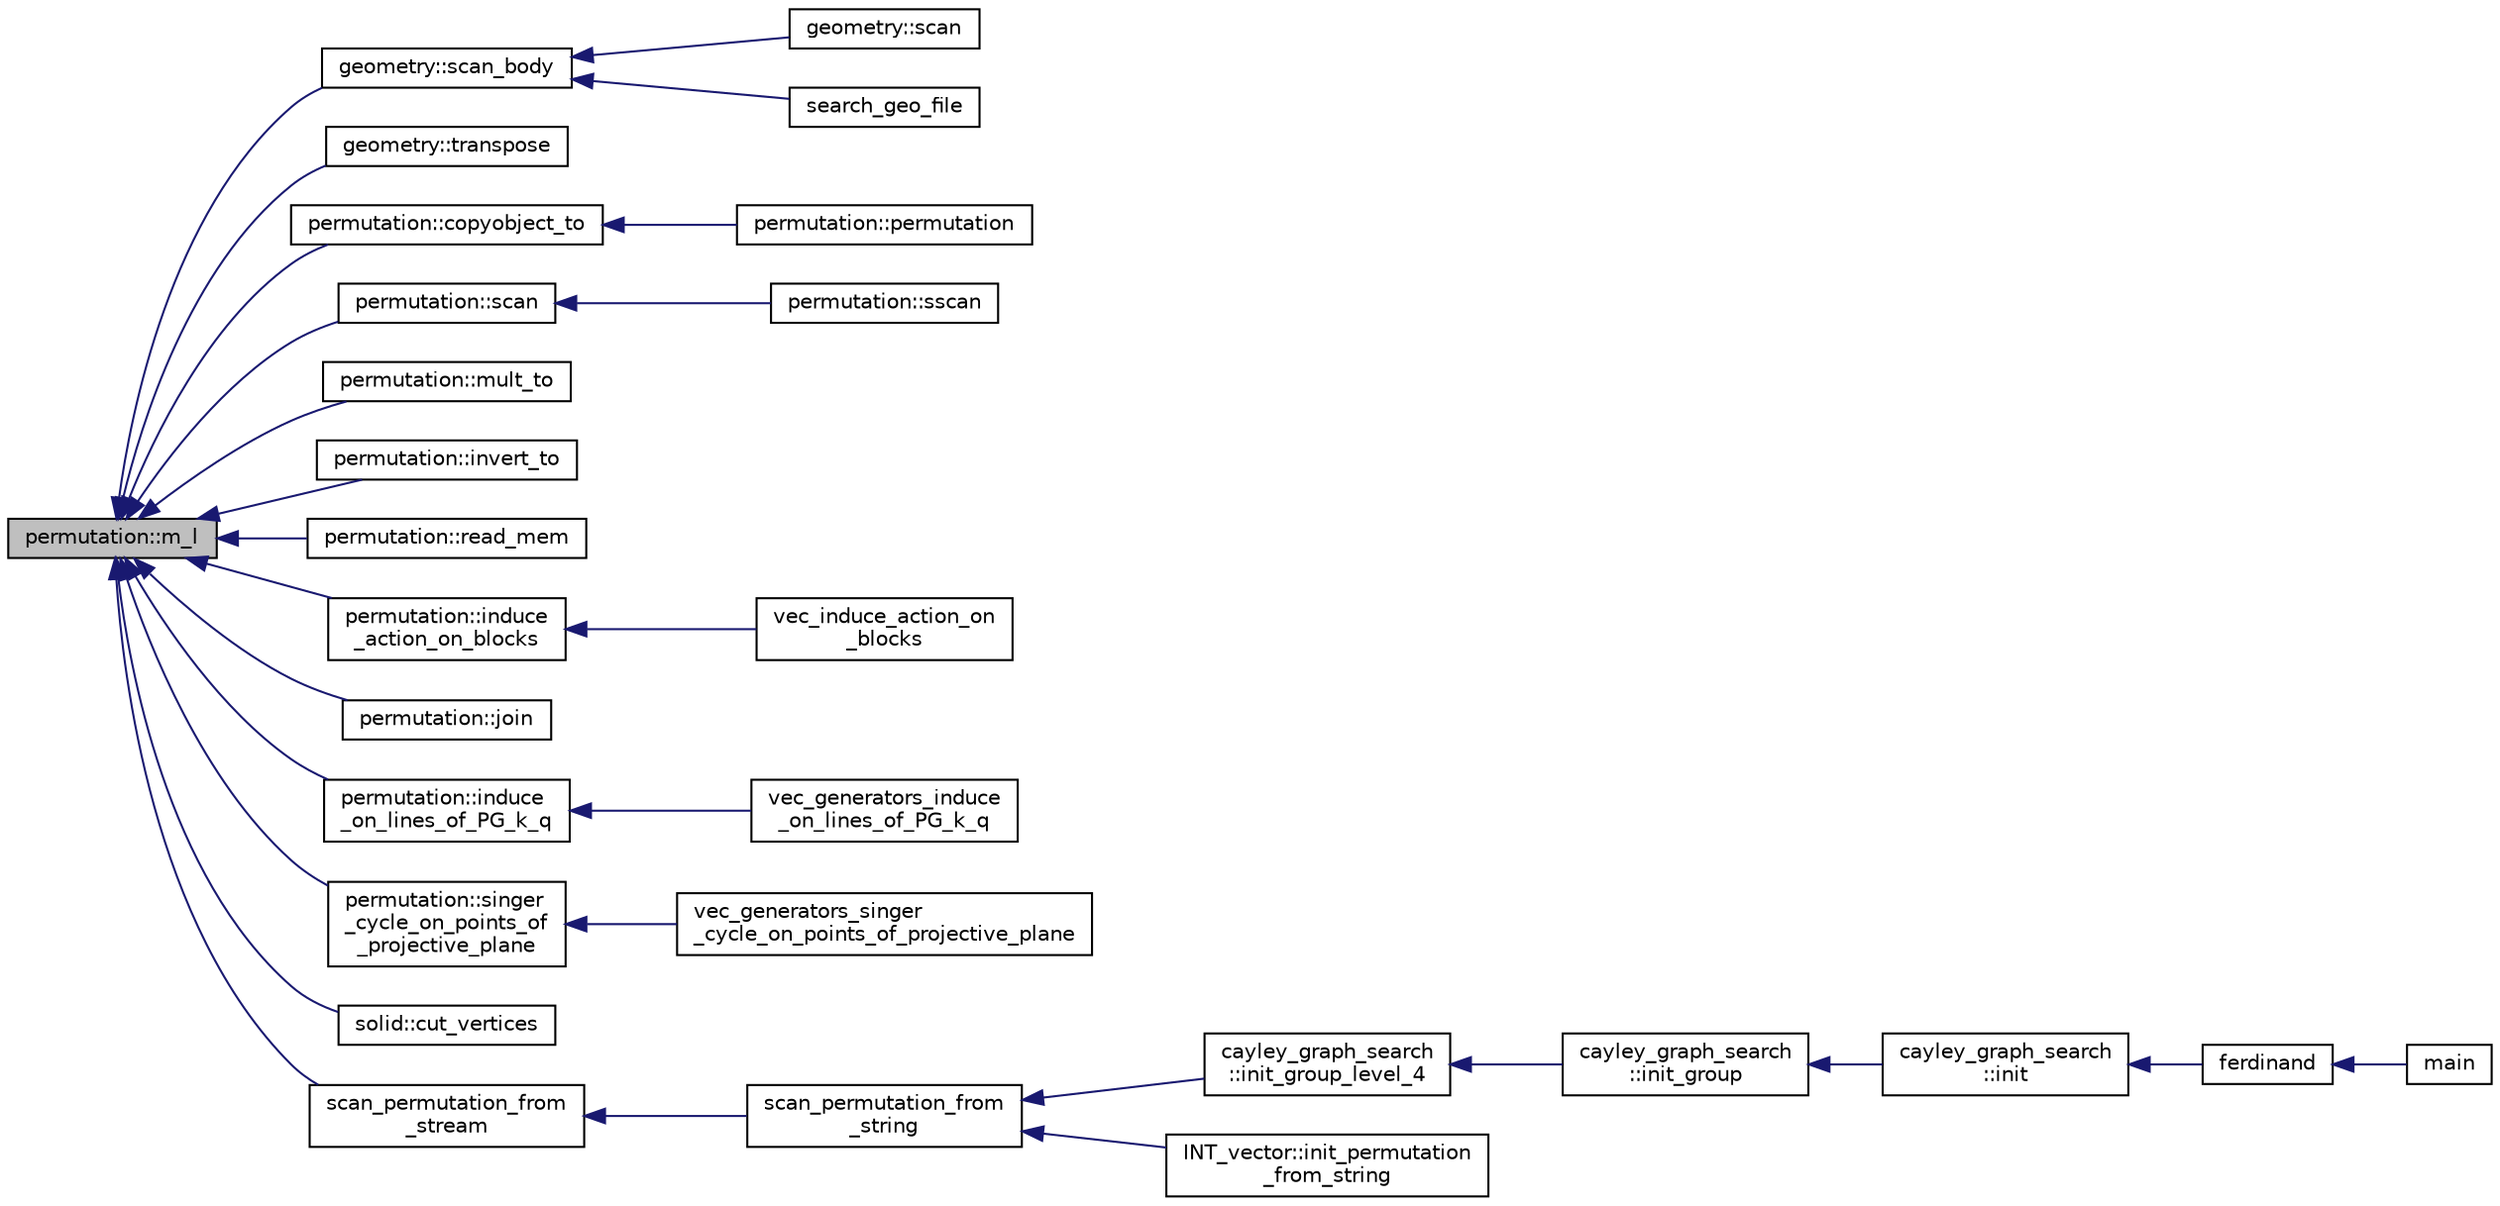 digraph "permutation::m_l"
{
  edge [fontname="Helvetica",fontsize="10",labelfontname="Helvetica",labelfontsize="10"];
  node [fontname="Helvetica",fontsize="10",shape=record];
  rankdir="LR";
  Node1666 [label="permutation::m_l",height=0.2,width=0.4,color="black", fillcolor="grey75", style="filled", fontcolor="black"];
  Node1666 -> Node1667 [dir="back",color="midnightblue",fontsize="10",style="solid",fontname="Helvetica"];
  Node1667 [label="geometry::scan_body",height=0.2,width=0.4,color="black", fillcolor="white", style="filled",URL="$da/d44/classgeometry.html#a71bc2e3a3f4ca02e8518ab5518a4e0df"];
  Node1667 -> Node1668 [dir="back",color="midnightblue",fontsize="10",style="solid",fontname="Helvetica"];
  Node1668 [label="geometry::scan",height=0.2,width=0.4,color="black", fillcolor="white", style="filled",URL="$da/d44/classgeometry.html#ac6f757d1a8855800d3da3fa1e83e812d"];
  Node1667 -> Node1669 [dir="back",color="midnightblue",fontsize="10",style="solid",fontname="Helvetica"];
  Node1669 [label="search_geo_file",height=0.2,width=0.4,color="black", fillcolor="white", style="filled",URL="$d6/d4a/geometry_8_c.html#a11af609febe3a9db20d8236af36928c5"];
  Node1666 -> Node1670 [dir="back",color="midnightblue",fontsize="10",style="solid",fontname="Helvetica"];
  Node1670 [label="geometry::transpose",height=0.2,width=0.4,color="black", fillcolor="white", style="filled",URL="$da/d44/classgeometry.html#ad7132289ee0bc683f8c00c6762bb5035"];
  Node1666 -> Node1671 [dir="back",color="midnightblue",fontsize="10",style="solid",fontname="Helvetica"];
  Node1671 [label="permutation::copyobject_to",height=0.2,width=0.4,color="black", fillcolor="white", style="filled",URL="$d0/d08/classpermutation.html#aed08e7ec26ec8ba0ed8c656a819ce43a"];
  Node1671 -> Node1672 [dir="back",color="midnightblue",fontsize="10",style="solid",fontname="Helvetica"];
  Node1672 [label="permutation::permutation",height=0.2,width=0.4,color="black", fillcolor="white", style="filled",URL="$d0/d08/classpermutation.html#a501f039c465ea7d47e6e0c0a165caa15"];
  Node1666 -> Node1673 [dir="back",color="midnightblue",fontsize="10",style="solid",fontname="Helvetica"];
  Node1673 [label="permutation::scan",height=0.2,width=0.4,color="black", fillcolor="white", style="filled",URL="$d0/d08/classpermutation.html#a826e0fbc7234cbbff949d3e31a863d0a"];
  Node1673 -> Node1674 [dir="back",color="midnightblue",fontsize="10",style="solid",fontname="Helvetica"];
  Node1674 [label="permutation::sscan",height=0.2,width=0.4,color="black", fillcolor="white", style="filled",URL="$d0/d08/classpermutation.html#a7074b329f809b23ba083e1a74b90bd03"];
  Node1666 -> Node1675 [dir="back",color="midnightblue",fontsize="10",style="solid",fontname="Helvetica"];
  Node1675 [label="permutation::mult_to",height=0.2,width=0.4,color="black", fillcolor="white", style="filled",URL="$d0/d08/classpermutation.html#abbd320f211ed730261c31fecd5a567bb"];
  Node1666 -> Node1676 [dir="back",color="midnightblue",fontsize="10",style="solid",fontname="Helvetica"];
  Node1676 [label="permutation::invert_to",height=0.2,width=0.4,color="black", fillcolor="white", style="filled",URL="$d0/d08/classpermutation.html#a1209ecbc8fdb0320a38218bd0c15c5fa"];
  Node1666 -> Node1677 [dir="back",color="midnightblue",fontsize="10",style="solid",fontname="Helvetica"];
  Node1677 [label="permutation::read_mem",height=0.2,width=0.4,color="black", fillcolor="white", style="filled",URL="$d0/d08/classpermutation.html#ad3c756e8f0db2c95dfa7e6834c4bbaa3"];
  Node1666 -> Node1678 [dir="back",color="midnightblue",fontsize="10",style="solid",fontname="Helvetica"];
  Node1678 [label="permutation::induce\l_action_on_blocks",height=0.2,width=0.4,color="black", fillcolor="white", style="filled",URL="$d0/d08/classpermutation.html#aa059d415966f85e6cf0753f20b80d4ab"];
  Node1678 -> Node1679 [dir="back",color="midnightblue",fontsize="10",style="solid",fontname="Helvetica"];
  Node1679 [label="vec_induce_action_on\l_blocks",height=0.2,width=0.4,color="black", fillcolor="white", style="filled",URL="$d0/dd3/perm__group__gens_8_c.html#abd8d371d1cb9f8c4c9cd730a9f1d899d"];
  Node1666 -> Node1680 [dir="back",color="midnightblue",fontsize="10",style="solid",fontname="Helvetica"];
  Node1680 [label="permutation::join",height=0.2,width=0.4,color="black", fillcolor="white", style="filled",URL="$d0/d08/classpermutation.html#a0a365befaed477cb76f21ed2b3f44d42"];
  Node1666 -> Node1681 [dir="back",color="midnightblue",fontsize="10",style="solid",fontname="Helvetica"];
  Node1681 [label="permutation::induce\l_on_lines_of_PG_k_q",height=0.2,width=0.4,color="black", fillcolor="white", style="filled",URL="$d0/d08/classpermutation.html#a3e01585ffb15282fc45a3158c5ad0b76"];
  Node1681 -> Node1682 [dir="back",color="midnightblue",fontsize="10",style="solid",fontname="Helvetica"];
  Node1682 [label="vec_generators_induce\l_on_lines_of_PG_k_q",height=0.2,width=0.4,color="black", fillcolor="white", style="filled",URL="$d0/dd3/perm__group__gens_8_c.html#ab33fa2e167b2501e5761fee699b4c285"];
  Node1666 -> Node1683 [dir="back",color="midnightblue",fontsize="10",style="solid",fontname="Helvetica"];
  Node1683 [label="permutation::singer\l_cycle_on_points_of\l_projective_plane",height=0.2,width=0.4,color="black", fillcolor="white", style="filled",URL="$d0/d08/classpermutation.html#a013701d741e69609903a93f3874308f4"];
  Node1683 -> Node1684 [dir="back",color="midnightblue",fontsize="10",style="solid",fontname="Helvetica"];
  Node1684 [label="vec_generators_singer\l_cycle_on_points_of_projective_plane",height=0.2,width=0.4,color="black", fillcolor="white", style="filled",URL="$d0/dd3/perm__group__gens_8_c.html#ac6282a87dd1be1a9024a460f89e6d756"];
  Node1666 -> Node1685 [dir="back",color="midnightblue",fontsize="10",style="solid",fontname="Helvetica"];
  Node1685 [label="solid::cut_vertices",height=0.2,width=0.4,color="black", fillcolor="white", style="filled",URL="$d8/def/classsolid.html#a286d7bb090878dfbdc2fcd0dcf4739ce"];
  Node1666 -> Node1686 [dir="back",color="midnightblue",fontsize="10",style="solid",fontname="Helvetica"];
  Node1686 [label="scan_permutation_from\l_stream",height=0.2,width=0.4,color="black", fillcolor="white", style="filled",URL="$d4/d74/util_8_c.html#adf84ccaf0a1fda4496d2f60a33c53b88"];
  Node1686 -> Node1687 [dir="back",color="midnightblue",fontsize="10",style="solid",fontname="Helvetica"];
  Node1687 [label="scan_permutation_from\l_string",height=0.2,width=0.4,color="black", fillcolor="white", style="filled",URL="$d4/d74/util_8_c.html#a93f8c29fa198eae428b44a2dd0eb51bd"];
  Node1687 -> Node1688 [dir="back",color="midnightblue",fontsize="10",style="solid",fontname="Helvetica"];
  Node1688 [label="cayley_graph_search\l::init_group_level_4",height=0.2,width=0.4,color="black", fillcolor="white", style="filled",URL="$de/dae/classcayley__graph__search.html#a6593f90cd91bea8c23fe71acca05655e"];
  Node1688 -> Node1689 [dir="back",color="midnightblue",fontsize="10",style="solid",fontname="Helvetica"];
  Node1689 [label="cayley_graph_search\l::init_group",height=0.2,width=0.4,color="black", fillcolor="white", style="filled",URL="$de/dae/classcayley__graph__search.html#adbce2e517a8ed979f53e8aeb043cf4ca"];
  Node1689 -> Node1690 [dir="back",color="midnightblue",fontsize="10",style="solid",fontname="Helvetica"];
  Node1690 [label="cayley_graph_search\l::init",height=0.2,width=0.4,color="black", fillcolor="white", style="filled",URL="$de/dae/classcayley__graph__search.html#add9c6434abeaebac4a07bc03cb21672d"];
  Node1690 -> Node1691 [dir="back",color="midnightblue",fontsize="10",style="solid",fontname="Helvetica"];
  Node1691 [label="ferdinand",height=0.2,width=0.4,color="black", fillcolor="white", style="filled",URL="$da/df3/ferdinand_8_c.html#a322b57727d23cf5a0932f11c30ea18d9"];
  Node1691 -> Node1692 [dir="back",color="midnightblue",fontsize="10",style="solid",fontname="Helvetica"];
  Node1692 [label="main",height=0.2,width=0.4,color="black", fillcolor="white", style="filled",URL="$da/df3/ferdinand_8_c.html#a3c04138a5bfe5d72780bb7e82a18e627"];
  Node1687 -> Node1693 [dir="back",color="midnightblue",fontsize="10",style="solid",fontname="Helvetica"];
  Node1693 [label="INT_vector::init_permutation\l_from_string",height=0.2,width=0.4,color="black", fillcolor="white", style="filled",URL="$d0/de0/class_i_n_t__vector.html#a73a03d4d965633ee099a7b66f3f78e35"];
}
